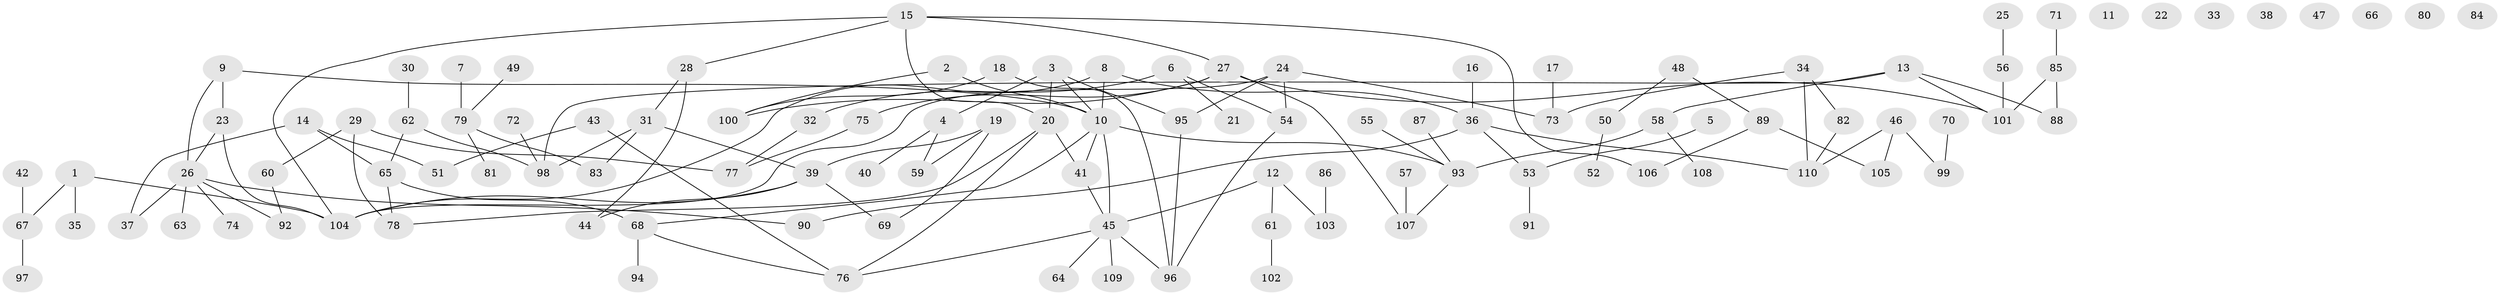 // Generated by graph-tools (version 1.1) at 2025/25/03/09/25 03:25:13]
// undirected, 110 vertices, 132 edges
graph export_dot {
graph [start="1"]
  node [color=gray90,style=filled];
  1;
  2;
  3;
  4;
  5;
  6;
  7;
  8;
  9;
  10;
  11;
  12;
  13;
  14;
  15;
  16;
  17;
  18;
  19;
  20;
  21;
  22;
  23;
  24;
  25;
  26;
  27;
  28;
  29;
  30;
  31;
  32;
  33;
  34;
  35;
  36;
  37;
  38;
  39;
  40;
  41;
  42;
  43;
  44;
  45;
  46;
  47;
  48;
  49;
  50;
  51;
  52;
  53;
  54;
  55;
  56;
  57;
  58;
  59;
  60;
  61;
  62;
  63;
  64;
  65;
  66;
  67;
  68;
  69;
  70;
  71;
  72;
  73;
  74;
  75;
  76;
  77;
  78;
  79;
  80;
  81;
  82;
  83;
  84;
  85;
  86;
  87;
  88;
  89;
  90;
  91;
  92;
  93;
  94;
  95;
  96;
  97;
  98;
  99;
  100;
  101;
  102;
  103;
  104;
  105;
  106;
  107;
  108;
  109;
  110;
  1 -- 35;
  1 -- 67;
  1 -- 104;
  2 -- 10;
  2 -- 100;
  3 -- 4;
  3 -- 10;
  3 -- 20;
  3 -- 95;
  4 -- 40;
  4 -- 59;
  5 -- 53;
  6 -- 21;
  6 -- 32;
  6 -- 54;
  7 -- 79;
  8 -- 10;
  8 -- 36;
  8 -- 104;
  9 -- 10;
  9 -- 23;
  9 -- 26;
  10 -- 41;
  10 -- 45;
  10 -- 68;
  10 -- 93;
  12 -- 45;
  12 -- 61;
  12 -- 103;
  13 -- 58;
  13 -- 88;
  13 -- 98;
  13 -- 101;
  14 -- 37;
  14 -- 51;
  14 -- 65;
  15 -- 20;
  15 -- 27;
  15 -- 28;
  15 -- 104;
  15 -- 106;
  16 -- 36;
  17 -- 73;
  18 -- 96;
  18 -- 100;
  19 -- 39;
  19 -- 59;
  19 -- 69;
  20 -- 41;
  20 -- 76;
  20 -- 78;
  23 -- 26;
  23 -- 104;
  24 -- 54;
  24 -- 73;
  24 -- 95;
  24 -- 104;
  25 -- 56;
  26 -- 37;
  26 -- 63;
  26 -- 74;
  26 -- 90;
  26 -- 92;
  27 -- 75;
  27 -- 100;
  27 -- 101;
  27 -- 107;
  28 -- 31;
  28 -- 44;
  29 -- 60;
  29 -- 77;
  29 -- 78;
  30 -- 62;
  31 -- 39;
  31 -- 83;
  31 -- 98;
  32 -- 77;
  34 -- 73;
  34 -- 82;
  34 -- 110;
  36 -- 53;
  36 -- 90;
  36 -- 110;
  39 -- 44;
  39 -- 69;
  39 -- 104;
  41 -- 45;
  42 -- 67;
  43 -- 51;
  43 -- 76;
  45 -- 64;
  45 -- 76;
  45 -- 96;
  45 -- 109;
  46 -- 99;
  46 -- 105;
  46 -- 110;
  48 -- 50;
  48 -- 89;
  49 -- 79;
  50 -- 52;
  53 -- 91;
  54 -- 96;
  55 -- 93;
  56 -- 101;
  57 -- 107;
  58 -- 93;
  58 -- 108;
  60 -- 92;
  61 -- 102;
  62 -- 65;
  62 -- 98;
  65 -- 68;
  65 -- 78;
  67 -- 97;
  68 -- 76;
  68 -- 94;
  70 -- 99;
  71 -- 85;
  72 -- 98;
  75 -- 77;
  79 -- 81;
  79 -- 83;
  82 -- 110;
  85 -- 88;
  85 -- 101;
  86 -- 103;
  87 -- 93;
  89 -- 105;
  89 -- 106;
  93 -- 107;
  95 -- 96;
}
